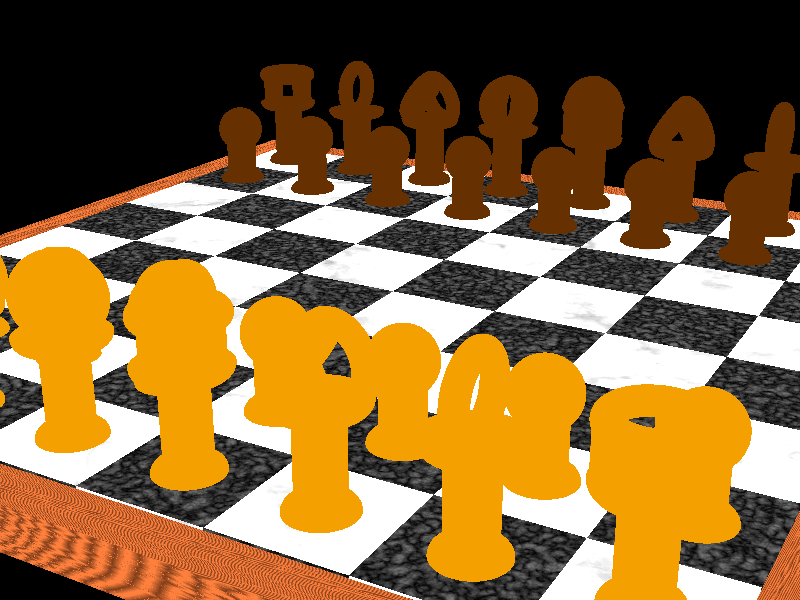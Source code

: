 // POV-Ray scene description for a chess board
// Copyright (c) 2008, by Jay M. Coskey
// POV-Ray, v3.6
//
// -w320 -h240
// -w800 -h600 +a0.3

global_settings { assumed_gamma 2.2 max_trace_level 5 }

#include "shapes.inc"
#include "colors.inc"
#include "textures.inc"
#include "skies.inc"
#include "metals.inc"
#include "woods.inc"

#declare TORUS_R1 = 2;
#declare TORUS_R2 = (1/3) * TORUS_R1;
#declare TORUS_R = TORUS_R1 + TORUS_R2;

#declare PIECE_BASE_RADIUS = (2/3) * TORUS_R1;
#declare PIECE_BASE_HEIGHT = 3 * TORUS_R1;
#declare PIECE_FOOT_RADIUS = 1 * TORUS_R2;
#declare PIECE_HEAD_RADIUS = 1 * TORUS_R2;

#declare PAWN_BASE_RADIUS = PIECE_BASE_RADIUS;
#declare PAWN_BASE_HEIGHT = 0.8 * PIECE_BASE_HEIGHT;
#declare PAWN_FOOT_RADIUS = PIECE_FOOT_RADIUS;
#declare PAWN_HEAD_RADIUS = 1.0 * (TORUS_R1);

#declare CROWN_HEIGHT = TORUS_R1 + TORUS_R2;
#declare BISHOP_CAP_HEIGHT = TORUS_R1;
#declare PI = 3.14159265359;

camera {
    location  <40, 30, -70>
    direction <0, 0, 2>
    up        <0, 1, 0>
    right     <4/3, 0, 0>
    look_at   <0, -1, 1>
    aperture 0
}

light_source { <800, 600, -200> colour White }

#declare PawnBase =
union {
    intersection {
        torus { PAWN_BASE_RADIUS, PAWN_FOOT_RADIUS }
        plane { -y, 0 }
    }
    cylinder { 0, y*PAWN_BASE_HEIGHT, PAWN_BASE_RADIUS }
}

#declare PieceBase =
union {
    intersection {  // BOTTOM
        union {
            torus { PIECE_BASE_RADIUS, PIECE_FOOT_RADIUS }
            cylinder { <0, 0, 0>, <0, PIECE_FOOT_RADIUS, 0>, PIECE_BASE_RADIUS }
        }
        plane { -y, 0 }
    }
    intersection { // TOP
        union {
            torus { TORUS_R - PIECE_HEAD_RADIUS, PIECE_HEAD_RADIUS }
            cylinder { <0, -PIECE_HEAD_RADIUS, 0>, <0, 0, 0>, TORUS_R1 }
        }
        plane { y, 0 }
        translate PIECE_BASE_HEIGHT * y
    }
    cylinder { 0, y * PIECE_BASE_HEIGHT, PIECE_BASE_RADIUS }
}

#declare Pawn = union {
    object {
        sphere { <0, 0, 0>, PAWN_HEAD_RADIUS }
        translate PAWN_BASE_HEIGHT * y
    }
    object { PawnBase }
}

#declare Crown = union {
    cylinder { <  TORUS_R1, 0, 0>, <  TORUS_R1, CROWN_HEIGHT, 0>, TORUS_R2 }
    cylinder { < -TORUS_R1, 0, 0>, < -TORUS_R1, CROWN_HEIGHT, 0>, TORUS_R2 }
    cylinder { < 0, 0,  TORUS_R1>, < 0, CROWN_HEIGHT,  TORUS_R1>, TORUS_R2 }
    cylinder { < 0, 0, -TORUS_R1>, < 0, CROWN_HEIGHT, -TORUS_R1>, TORUS_R2 }
    torus { TORUS_R1, TORUS_R2 translate <0, CROWN_HEIGHT, 0> }
}

#declare Rook = union {
    object {
        Crown
        translate PIECE_BASE_HEIGHT * y
    }
    object { PieceBase }
}

#declare VerticalTorus = object {
    torus { TORUS_R1, TORUS_R2 rotate <0, 0, 90> translate <0, PIECE_BASE_HEIGHT + TORUS_R1, 0> }
}

#declare Knight = union {
    object { VerticalTorus }
    object { PieceBase }
}

#declare Bishop = union {
    object {
        torus { TORUS_R1, TORUS_R2 }
        rotate <0, 0, 60>
        translate <-0.5 * TORUS_R1, PIECE_BASE_HEIGHT + BISHOP_CAP_HEIGHT, 0>
    }
    object {
        torus { TORUS_R1, TORUS_R2 }
        rotate <0, 0, -60>
        translate <0.5 * TORUS_R1, PIECE_BASE_HEIGHT + BISHOP_CAP_HEIGHT, 0>
    }
    object { PieceBase }
}

#declare Queen = union {
    object { VerticalTorus }
    object { VerticalTorus rotate <0,  60, 0> }
    object { VerticalTorus rotate <0, 120, 0> }
    object { PieceBase }
}

#declare King = union {
    torus { TORUS_R1, TORUS_R2 rotate <0, 0, 90> translate <0, PIECE_BASE_HEIGHT + CROWN_HEIGHT, 0> }
    torus { TORUS_R1, TORUS_R2 rotate <90, 0, 0> translate <0, PIECE_BASE_HEIGHT + CROWN_HEIGHT, 0> }
    object { Rook }
}

#declare WWood = texture { T_Silver_3B }
#declare BWood = texture { T_Gold_3C }

#declare WPawn = object { Pawn
    texture {
        WWood
        pigment { quick_color red 0.95 green 0.62 }
    }
}

#declare BPawn = object { Pawn
    texture {
        BWood
        pigment { quick_color red 0.4 green 0.2 }
    }
}

#declare WRook = object { Rook
    texture {
        WWood
        pigment { quick_color red 0.95 green 0.62 }
    }
}

#declare BRook = object { Rook
    texture {
        BWood
        pigment { quick_color red 0.4 green 0.2 }
    }
}

#declare WKnight = object { Knight
    texture {
        WWood
        pigment { quick_color red 0.95 green 0.62 }
    }
}

#declare BKnight = object { Knight
    rotate 180*y
    texture {
        BWood
        pigment { quick_color red 0.4 green 0.2 }
    }
}

#declare WBishop = object { Bishop
    texture {
        WWood
        pigment { quick_color red 0.95 green 0.62 }
    }
}

#declare BBishop = object { Bishop
    rotate 180*y
    texture {
        BWood
        pigment { quick_color red 0.4 green 0.2 }
    }
}

#declare WQueen = object { Queen
    texture {
        WWood
        pigment { quick_color red 0.95 green 0.62 }
    }
}

#declare BQueen = object { Queen
    texture {
        BWood
        pigment { quick_color red 0.4 green 0.2 }
    }
}

#declare WKing = object { King
    texture {
        WWood
        pigment { quick_color red 0.95 green 0.62 }
    }
}

#declare BKing = object { King
    texture {
        BWood
        pigment { quick_color red 0.4 green 0.2 }
    }
}

#declare FarPawns = union {
    object { BPawn translate <-28, 0, 20> }
    object { BPawn translate <-20, 0, 20> }
    object { BPawn translate <-12, 0, 20> }
    object { BPawn translate < -4, 0, 20> }
    object { BPawn translate <  4, 0, 20> }
    object { BPawn translate < 12, 0, 20> }
    object { BPawn translate < 20, 0, 20> }
    object { BPawn translate < 28, 0, 20> }
}

#declare FarPieces = union {
    object { FarPawns }
    object { BRook   translate <-28, 0, 28> }
    object { BKnight translate <-20, 0, 28> }
    object { BBishop translate <-12, 0, 28> }
    object { BQueen  translate < -4, 0, 28> }
    object { BKing   translate <  4, 0, 28> }
    object { BBishop translate < 12, 0, 28> }
    object { BKnight translate < 20, 0, 28> }
    object { BRook   translate < 28, 0, 28> }
}

#declare NearPawns =
union {
    object { WPawn translate <-28, 0, -20> }
    object { WPawn translate <-20, 0, -20> }
    object { WPawn translate <-12, 0, -20> }
    object { WPawn translate < -4, 0, -20> }
    object { WPawn translate <  4, 0, -20> }
    object { WPawn translate < 12, 0, -20> }
    object { WPawn translate < 20, 0, -20> }
    object { WPawn translate < 28, 0, -20> }
}

#declare NearPieces = union {
    object { NearPawns }
    object { WRook   translate <-28, 0, -28> }
    object { WKnight translate <-20, 0, -28> }
    object { WBishop translate <-12, 0, -28> }
    object { WQueen  translate < -4, 0, -28> }
    object { WKing   translate <  4, 0, -28> }
    object { WBishop translate < 12, 0, -28> }
    object { WKnight translate < 20, 0, -28> }
    object { WRook   translate < 28, 0, -28> }
}

#declare Pieces =
union {
    object { NearPieces }
    object { FarPieces }
}

#declare FramePiece =
intersection {
    plane { +y, -0.15 }
    plane { -y, 3 }
    plane { -z, 35 }
    plane { <-1, 0, 1>, 0 }
    plane { < 1, 0, 1>, 0 }
}

#declare Frame =
union {
    union {
        object { FramePiece }
        object { FramePiece rotate 180*y }
        texture {
            T_Wood20
            scale 2
            rotate y*87
            translate x*1
            finish {
                specular 1
                roughness 0.02
                ambient 0.35
            }
        }
    }

    union {
        object { FramePiece rotate -90*y }
        object { FramePiece rotate  90*y }
        texture {
            T_Wood20
            scale 2
            rotate y*2
            finish {
                specular 1
                roughness 0.02
                ambient 0.35
            }
        }
    }
}
#declare Board =
    box { <-32, -1, -32> <32, 0, 32>
        texture {
            tiles {
                texture {
                    pigment {
                        // White marble
                        wrinkles
                        turbulence 1.0
                        colour_map {
                            [0.0 0.7 colour White
                                     colour White]
                            [0.7 0.9 colour White
                                     colour red 0.8 green 0.8 blue 0.8]
                            [0.9 1.0 colour red 0.8 green 0.8 blue 0.8
                                     colour red 0.5 green 0.5 blue 0.5]
                        }
                        scale <0.6, 1, 0.6>
                        rotate -30*y
                    }
                    finish {
                        specular 1
                        roughness 0.02
                        reflection 0.25
                    }
                }
                tile2
                texture {
                    pigment {
                        // Dark granite
                        granite
                        scale <0.3, 1, 0.3>
                        colour_map {
                            [0 1 colour Black
                                colour red 0.5 green 0.5 blue 0.5]
                        }
                    }
                    finish {
                        specular 1
                        roughness 0.02
                        reflection 0.25
                    }
                }
            }
            scale <8, 1, 8>
        }
    }


object { NearPieces }
object { FarPieces }
object { Board }
object { Frame }
